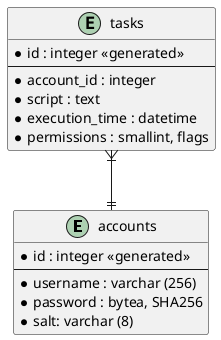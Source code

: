 @startuml tables

entity accounts {
    *id : integer <<generated>>
    --
    *username : varchar (256) 
    *password : bytea, SHA256 
    *salt: varchar (8)
}

entity tasks {
    *id : integer <<generated>>
    --
    *account_id : integer
    *script : text
    *execution_time : datetime 
    *permissions : smallint, flags
}

tasks }|--|| accounts


@enduml
